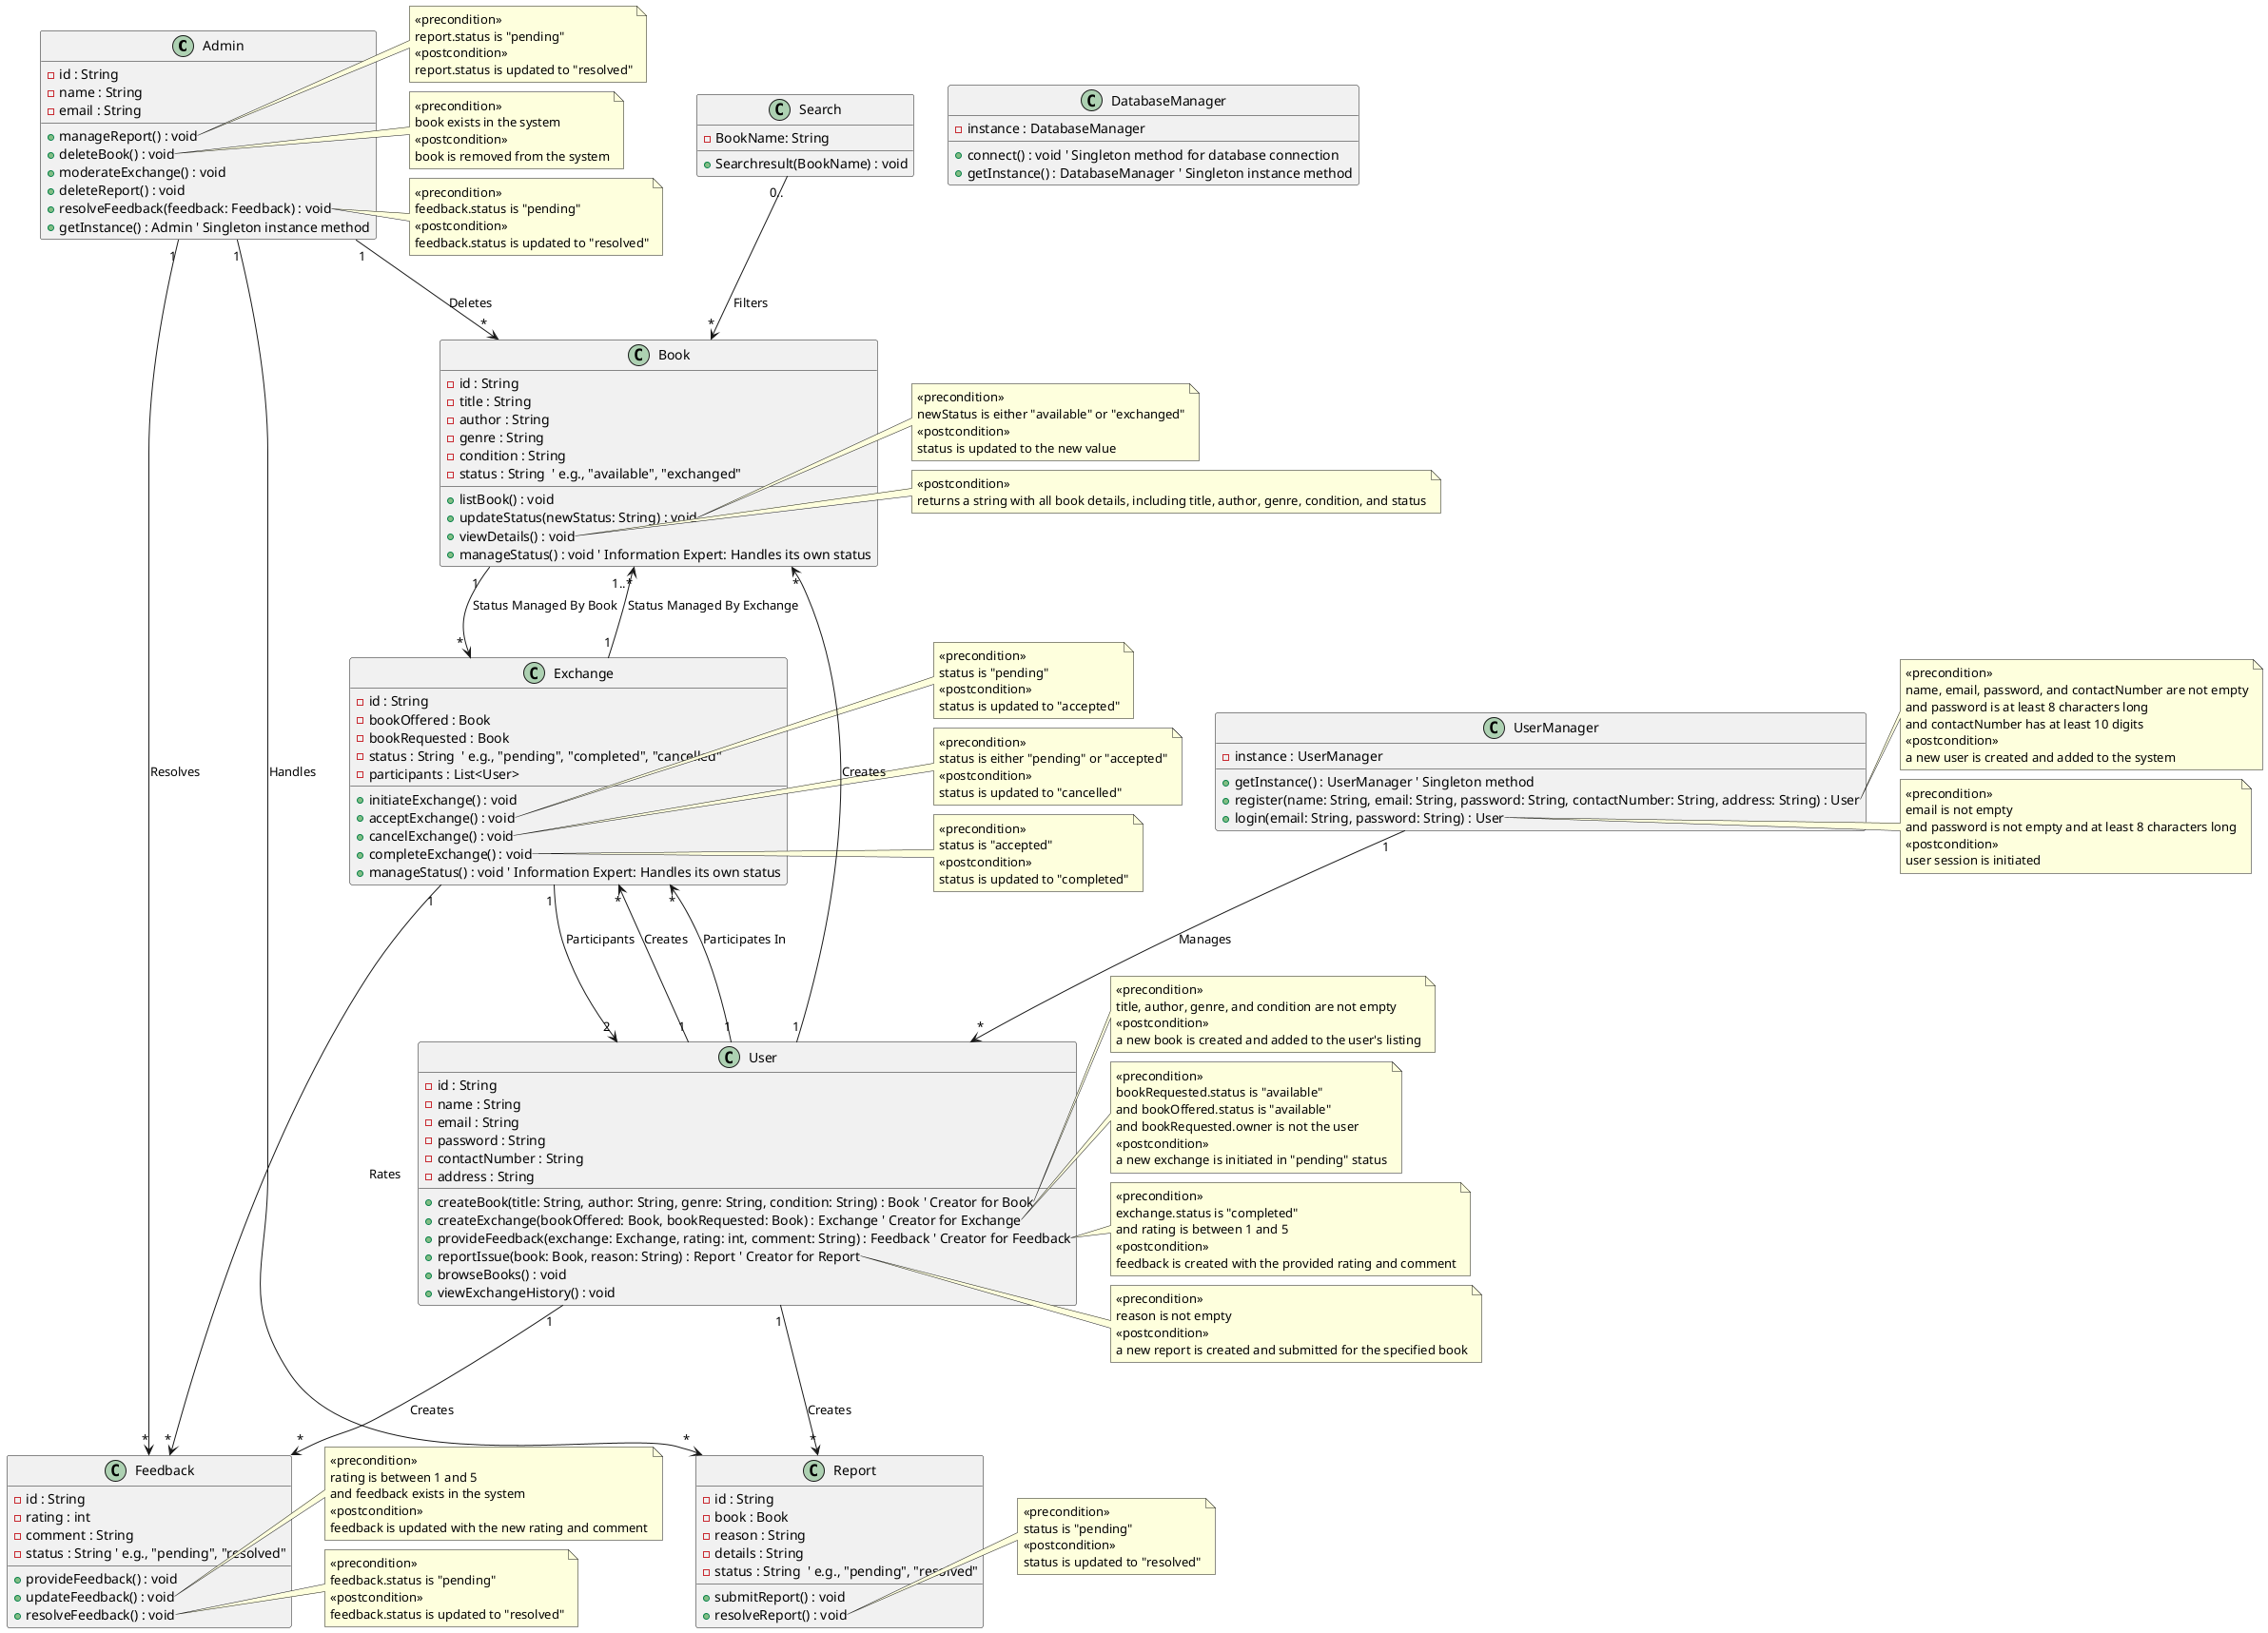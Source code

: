 @startuml

' --- Admin Class ---
class Admin {
    - id : String
    - name : String
    - email : String
    + manageReport() : void
    + deleteBook() : void
    + moderateExchange() : void
    + deleteReport() : void
    + resolveFeedback(feedback: Feedback) : void
    + getInstance() : Admin ' Singleton instance method
}

' Detailed Preconditions and Postconditions for Admin methods
note right of Admin::manageReport
<<precondition>>
report.status is "pending"
<<postcondition>>
report.status is updated to "resolved"
end note

note right of Admin::deleteBook
<<precondition>>
user exists in the system
and user is not an admin
<<postcondition>>
user is removed from the system
end note

note right of Admin::deleteBook
<<precondition>>
book exists in the system
<<postcondition>>
book is removed from the system
end note

note right of Admin::resolveFeedback
<<precondition>>
feedback.status is "pending"
<<postcondition>>
feedback.status is updated to "resolved"
end note

' --- DatabaseManager Class ---
class DatabaseManager {
    - instance : DatabaseManager
    + connect() : void ' Singleton method for database connection
    + getInstance() : DatabaseManager ' Singleton instance method
}

' --- UserManager Class ---
class UserManager {
    - instance : UserManager
    + getInstance() : UserManager ' Singleton method
    + register(name: String, email: String, password: String, contactNumber: String, address: String) : User
    + login(email: String, password: String) : User
}

class Search {
    - BookName: String
    + Searchresult(BookName) : void

}

' Detailed Preconditions and Postconditions for UserManager methods
note right of UserManager::register
<<precondition>>
name, email, password, and contactNumber are not empty
and password is at least 8 characters long
and contactNumber has at least 10 digits
<<postcondition>>
a new user is created and added to the system
end note

note right of UserManager::login
<<precondition>>
email is not empty
and password is not empty and at least 8 characters long
<<postcondition>>
user session is initiated
end note

' --- User Class ---
class User {
    - id : String
    - name : String
    - email : String
    - password : String
    - contactNumber : String
    - address : String
    + createBook(title: String, author: String, genre: String, condition: String) : Book ' Creator for Book
    + createExchange(bookOffered: Book, bookRequested: Book) : Exchange ' Creator for Exchange
    + provideFeedback(exchange: Exchange, rating: int, comment: String) : Feedback ' Creator for Feedback
    + reportIssue(book: Book, reason: String) : Report ' Creator for Report
    + browseBooks() : void
    + viewExchangeHistory() : void
}

' Detailed Preconditions and Postconditions for User methods
note right of User::createBook
<<precondition>>
title, author, genre, and condition are not empty
<<postcondition>>
a new book is created and added to the user's listing
end note

note right of User::createExchange
<<precondition>>
bookRequested.status is "available"
and bookOffered.status is "available"
and bookRequested.owner is not the user
<<postcondition>>
a new exchange is initiated in "pending" status
end note

note right of User::provideFeedback
<<precondition>>
exchange.status is "completed"
and rating is between 1 and 5
<<postcondition>>
feedback is created with the provided rating and comment
end note

note right of User::reportIssue
<<precondition>>
reason is not empty
<<postcondition>>
a new report is created and submitted for the specified book
end note

' --- Book Class ---
class Book {
    - id : String
    - title : String
    - author : String
    - genre : String
    - condition : String
    - status : String  ' e.g., "available", "exchanged"
    + listBook() : void
    + updateStatus(newStatus: String) : void
    + viewDetails() : void
    + manageStatus() : void ' Information Expert: Handles its own status
}

' Detailed Preconditions and Postconditions for Book methods
note right of Book::updateStatus
<<precondition>>
newStatus is either "available" or "exchanged"
<<postcondition>>
status is updated to the new value
end note

note right of Book::viewDetails
<<postcondition>>
returns a string with all book details, including title, author, genre, condition, and status
end note

' --- Exchange Class ---
class Exchange {
    - id : String
    - bookOffered : Book
    - bookRequested : Book
    - status : String  ' e.g., "pending", "completed", "cancelled"
    - participants : List<User>
    + initiateExchange() : void
    + acceptExchange() : void
    + cancelExchange() : void
    + completeExchange() : void
    + manageStatus() : void ' Information Expert: Handles its own status
}

' Detailed Preconditions and Postconditions for Exchange methods
note right of Exchange::acceptExchange
<<precondition>>
status is "pending"
<<postcondition>>
status is updated to "accepted"
end note

note right of Exchange::cancelExchange
<<precondition>>
status is either "pending" or "accepted"
<<postcondition>>
status is updated to "cancelled"
end note

note right of Exchange::completeExchange
<<precondition>>
status is "accepted"
<<postcondition>>
status is updated to "completed"
end note

' --- Feedback Class ---
class Feedback {
    - id : String
    - rating : int
    - comment : String
    - status : String ' e.g., "pending", "resolved"
    + provideFeedback() : void
    + updateFeedback() : void
    + resolveFeedback() : void
}

' Detailed Preconditions and Postconditions for Feedback methods
note right of Feedback::updateFeedback
<<precondition>>
rating is between 1 and 5
and feedback exists in the system
<<postcondition>>
feedback is updated with the new rating and comment
end note

note right of Feedback::resolveFeedback
<<precondition>>
feedback.status is "pending"
<<postcondition>>
feedback.status is updated to "resolved"
end note

' --- Report Class ---
class Report {
    - id : String
    - book : Book
    - reason : String
    - details : String
    - status : String  ' e.g., "pending", "resolved"
    + submitReport() : void
    + resolveReport() : void
}

' Detailed Preconditions and Postconditions for Report methods
note right of Report::resolveReport
<<precondition>>
status is "pending"
<<postcondition>>
status is updated to "resolved"
end note
' --- Relationships and Design Patterns ---

' Singleton Relationships
UserManager "1" --> "*" User : Manages
Admin "1" --> "*" Report : Handles
Admin "1" --> "*" Book : Deletes
Admin "1" --> "*" Feedback : Resolves

' Creator Relationships
User "1" --> "*" Book : Creates
User "1" --> "*" Exchange : Creates
User "1" --> "*" Feedback : Creates
User "1" --> "*" Report : Creates

' Information Expert Relationships
Book "1" --> "*" Exchange : Status Managed By Book
Exchange "1" --> "1..*" Book : Status Managed By Exchange
Exchange "1" --> "*" Feedback : Rates

' Aggregation Relationships
Search "0.." --> "*" Book : Filters

' Association Relationships
User "1" --> "*" Exchange : Participates In


Exchange "1" --> "2" User : Participants
@enduml


